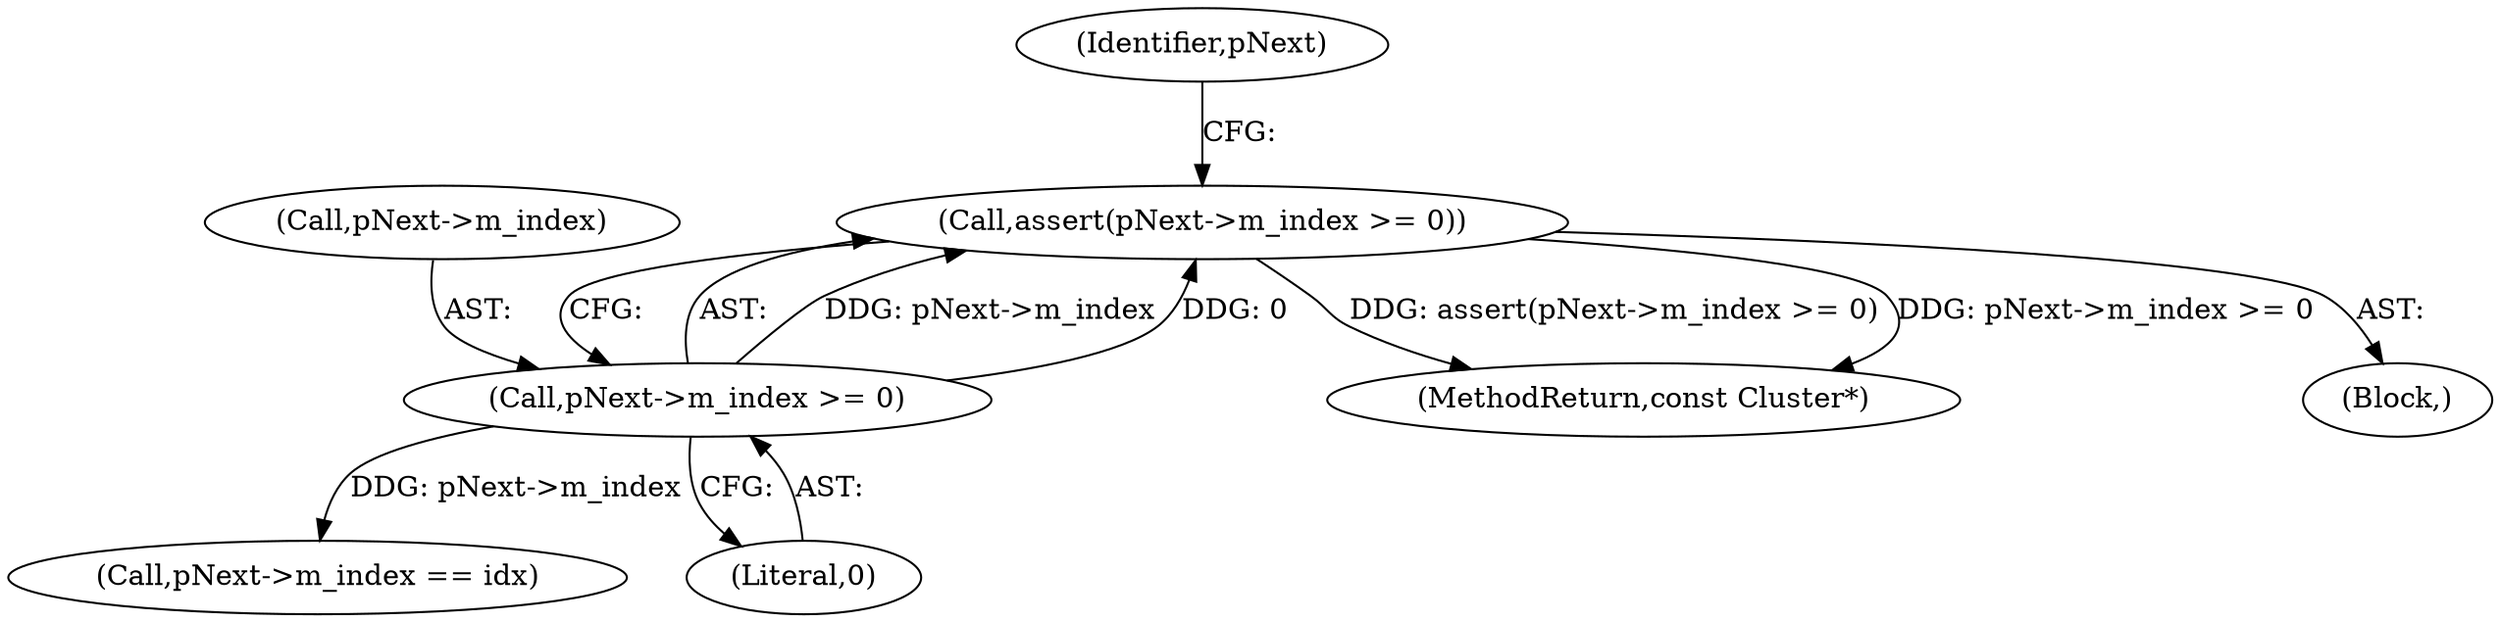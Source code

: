 digraph "0_Android_cc274e2abe8b2a6698a5c47d8aa4bb45f1f9538d_20@API" {
"1000177" [label="(Call,assert(pNext->m_index >= 0))"];
"1000178" [label="(Call,pNext->m_index >= 0)"];
"1000177" [label="(Call,assert(pNext->m_index >= 0))"];
"1000546" [label="(MethodReturn,const Cluster*)"];
"1000146" [label="(Block,)"];
"1000179" [label="(Call,pNext->m_index)"];
"1000184" [label="(Call,pNext->m_index == idx)"];
"1000186" [label="(Identifier,pNext)"];
"1000178" [label="(Call,pNext->m_index >= 0)"];
"1000182" [label="(Literal,0)"];
"1000177" -> "1000146"  [label="AST: "];
"1000177" -> "1000178"  [label="CFG: "];
"1000178" -> "1000177"  [label="AST: "];
"1000186" -> "1000177"  [label="CFG: "];
"1000177" -> "1000546"  [label="DDG: pNext->m_index >= 0"];
"1000177" -> "1000546"  [label="DDG: assert(pNext->m_index >= 0)"];
"1000178" -> "1000177"  [label="DDG: pNext->m_index"];
"1000178" -> "1000177"  [label="DDG: 0"];
"1000178" -> "1000182"  [label="CFG: "];
"1000179" -> "1000178"  [label="AST: "];
"1000182" -> "1000178"  [label="AST: "];
"1000178" -> "1000184"  [label="DDG: pNext->m_index"];
}
